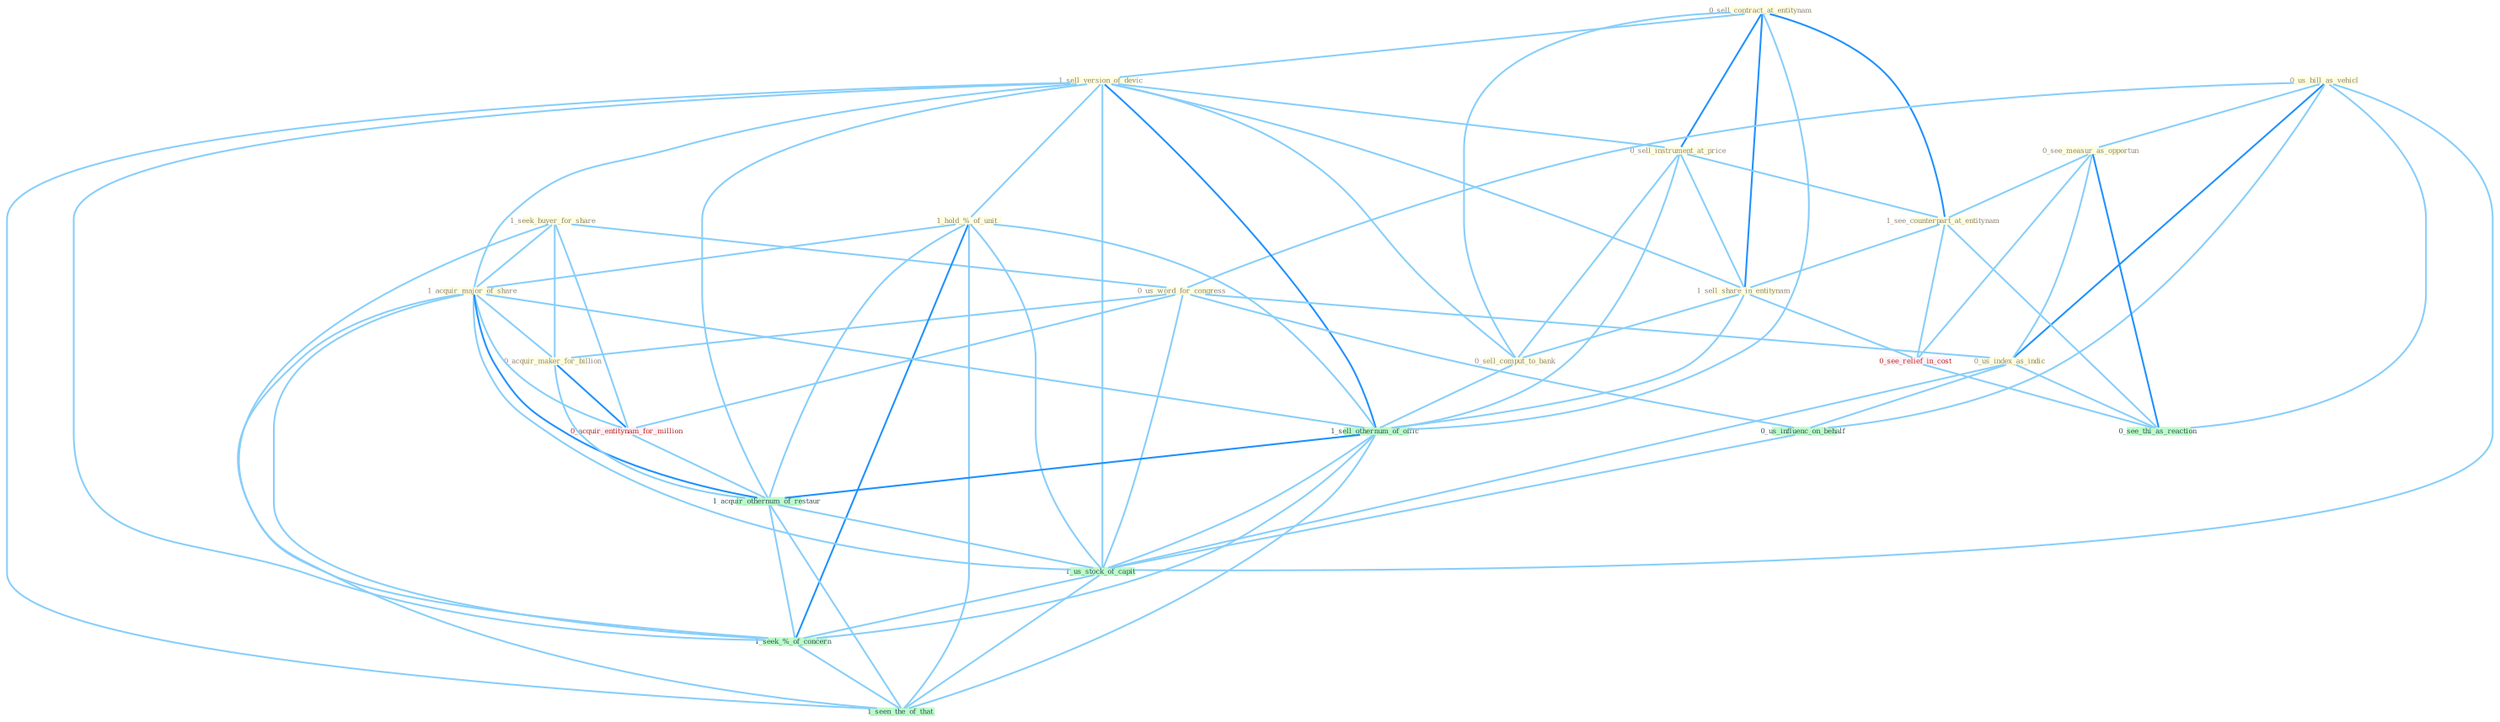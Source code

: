 Graph G{ 
    node
    [shape=polygon,style=filled,width=.5,height=.06,color="#BDFCC9",fixedsize=true,fontsize=4,
    fontcolor="#2f4f4f"];
    {node
    [color="#ffffe0", fontcolor="#8b7d6b"] "0_sell_contract_at_entitynam " "0_us_bill_as_vehicl " "1_seek_buyer_for_share " "0_see_measur_as_opportun " "1_sell_version_of_devic " "0_sell_instrument_at_price " "0_us_word_for_congress " "1_hold_%_of_unit " "1_see_counterpart_at_entitynam " "1_sell_share_in_entitynam " "1_acquir_major_of_share " "0_sell_comput_to_bank " "0_us_index_as_indic " "0_acquir_maker_for_billion "}
{node [color="#fff0f5", fontcolor="#b22222"] "0_acquir_entitynam_for_million " "0_see_relief_in_cost "}
edge [color="#B0E2FF"];

	"0_sell_contract_at_entitynam " -- "1_sell_version_of_devic " [w="1", color="#87cefa" ];
	"0_sell_contract_at_entitynam " -- "0_sell_instrument_at_price " [w="2", color="#1e90ff" , len=0.8];
	"0_sell_contract_at_entitynam " -- "1_see_counterpart_at_entitynam " [w="2", color="#1e90ff" , len=0.8];
	"0_sell_contract_at_entitynam " -- "1_sell_share_in_entitynam " [w="2", color="#1e90ff" , len=0.8];
	"0_sell_contract_at_entitynam " -- "0_sell_comput_to_bank " [w="1", color="#87cefa" ];
	"0_sell_contract_at_entitynam " -- "1_sell_othernum_of_offic " [w="1", color="#87cefa" ];
	"0_us_bill_as_vehicl " -- "0_see_measur_as_opportun " [w="1", color="#87cefa" ];
	"0_us_bill_as_vehicl " -- "0_us_word_for_congress " [w="1", color="#87cefa" ];
	"0_us_bill_as_vehicl " -- "0_us_index_as_indic " [w="2", color="#1e90ff" , len=0.8];
	"0_us_bill_as_vehicl " -- "0_us_influenc_on_behalf " [w="1", color="#87cefa" ];
	"0_us_bill_as_vehicl " -- "0_see_thi_as_reaction " [w="1", color="#87cefa" ];
	"0_us_bill_as_vehicl " -- "1_us_stock_of_capit " [w="1", color="#87cefa" ];
	"1_seek_buyer_for_share " -- "0_us_word_for_congress " [w="1", color="#87cefa" ];
	"1_seek_buyer_for_share " -- "1_acquir_major_of_share " [w="1", color="#87cefa" ];
	"1_seek_buyer_for_share " -- "0_acquir_maker_for_billion " [w="1", color="#87cefa" ];
	"1_seek_buyer_for_share " -- "0_acquir_entitynam_for_million " [w="1", color="#87cefa" ];
	"1_seek_buyer_for_share " -- "1_seek_%_of_concern " [w="1", color="#87cefa" ];
	"0_see_measur_as_opportun " -- "1_see_counterpart_at_entitynam " [w="1", color="#87cefa" ];
	"0_see_measur_as_opportun " -- "0_us_index_as_indic " [w="1", color="#87cefa" ];
	"0_see_measur_as_opportun " -- "0_see_relief_in_cost " [w="1", color="#87cefa" ];
	"0_see_measur_as_opportun " -- "0_see_thi_as_reaction " [w="2", color="#1e90ff" , len=0.8];
	"1_sell_version_of_devic " -- "0_sell_instrument_at_price " [w="1", color="#87cefa" ];
	"1_sell_version_of_devic " -- "1_hold_%_of_unit " [w="1", color="#87cefa" ];
	"1_sell_version_of_devic " -- "1_sell_share_in_entitynam " [w="1", color="#87cefa" ];
	"1_sell_version_of_devic " -- "1_acquir_major_of_share " [w="1", color="#87cefa" ];
	"1_sell_version_of_devic " -- "0_sell_comput_to_bank " [w="1", color="#87cefa" ];
	"1_sell_version_of_devic " -- "1_sell_othernum_of_offic " [w="2", color="#1e90ff" , len=0.8];
	"1_sell_version_of_devic " -- "1_acquir_othernum_of_restaur " [w="1", color="#87cefa" ];
	"1_sell_version_of_devic " -- "1_us_stock_of_capit " [w="1", color="#87cefa" ];
	"1_sell_version_of_devic " -- "1_seek_%_of_concern " [w="1", color="#87cefa" ];
	"1_sell_version_of_devic " -- "1_seen_the_of_that " [w="1", color="#87cefa" ];
	"0_sell_instrument_at_price " -- "1_see_counterpart_at_entitynam " [w="1", color="#87cefa" ];
	"0_sell_instrument_at_price " -- "1_sell_share_in_entitynam " [w="1", color="#87cefa" ];
	"0_sell_instrument_at_price " -- "0_sell_comput_to_bank " [w="1", color="#87cefa" ];
	"0_sell_instrument_at_price " -- "1_sell_othernum_of_offic " [w="1", color="#87cefa" ];
	"0_us_word_for_congress " -- "0_us_index_as_indic " [w="1", color="#87cefa" ];
	"0_us_word_for_congress " -- "0_acquir_maker_for_billion " [w="1", color="#87cefa" ];
	"0_us_word_for_congress " -- "0_acquir_entitynam_for_million " [w="1", color="#87cefa" ];
	"0_us_word_for_congress " -- "0_us_influenc_on_behalf " [w="1", color="#87cefa" ];
	"0_us_word_for_congress " -- "1_us_stock_of_capit " [w="1", color="#87cefa" ];
	"1_hold_%_of_unit " -- "1_acquir_major_of_share " [w="1", color="#87cefa" ];
	"1_hold_%_of_unit " -- "1_sell_othernum_of_offic " [w="1", color="#87cefa" ];
	"1_hold_%_of_unit " -- "1_acquir_othernum_of_restaur " [w="1", color="#87cefa" ];
	"1_hold_%_of_unit " -- "1_us_stock_of_capit " [w="1", color="#87cefa" ];
	"1_hold_%_of_unit " -- "1_seek_%_of_concern " [w="2", color="#1e90ff" , len=0.8];
	"1_hold_%_of_unit " -- "1_seen_the_of_that " [w="1", color="#87cefa" ];
	"1_see_counterpart_at_entitynam " -- "1_sell_share_in_entitynam " [w="1", color="#87cefa" ];
	"1_see_counterpart_at_entitynam " -- "0_see_relief_in_cost " [w="1", color="#87cefa" ];
	"1_see_counterpart_at_entitynam " -- "0_see_thi_as_reaction " [w="1", color="#87cefa" ];
	"1_sell_share_in_entitynam " -- "0_sell_comput_to_bank " [w="1", color="#87cefa" ];
	"1_sell_share_in_entitynam " -- "1_sell_othernum_of_offic " [w="1", color="#87cefa" ];
	"1_sell_share_in_entitynam " -- "0_see_relief_in_cost " [w="1", color="#87cefa" ];
	"1_acquir_major_of_share " -- "0_acquir_maker_for_billion " [w="1", color="#87cefa" ];
	"1_acquir_major_of_share " -- "0_acquir_entitynam_for_million " [w="1", color="#87cefa" ];
	"1_acquir_major_of_share " -- "1_sell_othernum_of_offic " [w="1", color="#87cefa" ];
	"1_acquir_major_of_share " -- "1_acquir_othernum_of_restaur " [w="2", color="#1e90ff" , len=0.8];
	"1_acquir_major_of_share " -- "1_us_stock_of_capit " [w="1", color="#87cefa" ];
	"1_acquir_major_of_share " -- "1_seek_%_of_concern " [w="1", color="#87cefa" ];
	"1_acquir_major_of_share " -- "1_seen_the_of_that " [w="1", color="#87cefa" ];
	"0_sell_comput_to_bank " -- "1_sell_othernum_of_offic " [w="1", color="#87cefa" ];
	"0_us_index_as_indic " -- "0_us_influenc_on_behalf " [w="1", color="#87cefa" ];
	"0_us_index_as_indic " -- "0_see_thi_as_reaction " [w="1", color="#87cefa" ];
	"0_us_index_as_indic " -- "1_us_stock_of_capit " [w="1", color="#87cefa" ];
	"0_acquir_maker_for_billion " -- "0_acquir_entitynam_for_million " [w="2", color="#1e90ff" , len=0.8];
	"0_acquir_maker_for_billion " -- "1_acquir_othernum_of_restaur " [w="1", color="#87cefa" ];
	"0_acquir_entitynam_for_million " -- "1_acquir_othernum_of_restaur " [w="1", color="#87cefa" ];
	"1_sell_othernum_of_offic " -- "1_acquir_othernum_of_restaur " [w="2", color="#1e90ff" , len=0.8];
	"1_sell_othernum_of_offic " -- "1_us_stock_of_capit " [w="1", color="#87cefa" ];
	"1_sell_othernum_of_offic " -- "1_seek_%_of_concern " [w="1", color="#87cefa" ];
	"1_sell_othernum_of_offic " -- "1_seen_the_of_that " [w="1", color="#87cefa" ];
	"0_us_influenc_on_behalf " -- "1_us_stock_of_capit " [w="1", color="#87cefa" ];
	"0_see_relief_in_cost " -- "0_see_thi_as_reaction " [w="1", color="#87cefa" ];
	"1_acquir_othernum_of_restaur " -- "1_us_stock_of_capit " [w="1", color="#87cefa" ];
	"1_acquir_othernum_of_restaur " -- "1_seek_%_of_concern " [w="1", color="#87cefa" ];
	"1_acquir_othernum_of_restaur " -- "1_seen_the_of_that " [w="1", color="#87cefa" ];
	"1_us_stock_of_capit " -- "1_seek_%_of_concern " [w="1", color="#87cefa" ];
	"1_us_stock_of_capit " -- "1_seen_the_of_that " [w="1", color="#87cefa" ];
	"1_seek_%_of_concern " -- "1_seen_the_of_that " [w="1", color="#87cefa" ];
}